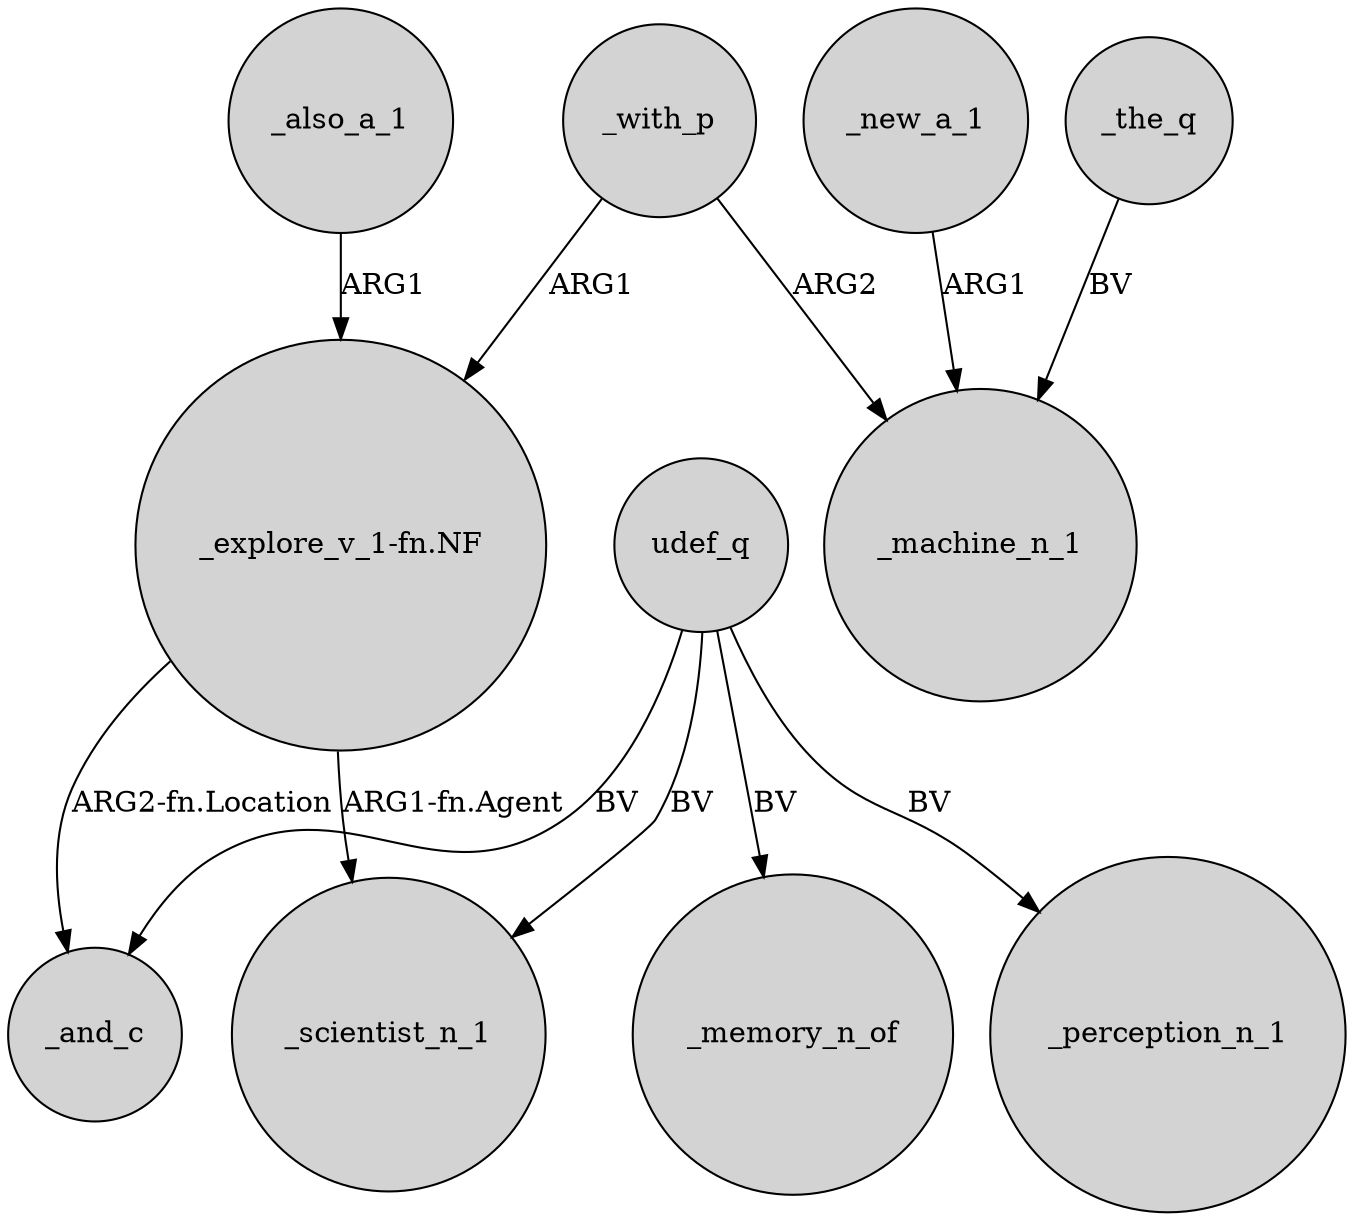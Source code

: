 digraph {
	node [shape=circle style=filled]
	_with_p -> _machine_n_1 [label=ARG2]
	_the_q -> _machine_n_1 [label=BV]
	_new_a_1 -> _machine_n_1 [label=ARG1]
	udef_q -> _perception_n_1 [label=BV]
	udef_q -> _scientist_n_1 [label=BV]
	"_explore_v_1-fn.NF" -> _and_c [label="ARG2-fn.Location"]
	_with_p -> "_explore_v_1-fn.NF" [label=ARG1]
	"_explore_v_1-fn.NF" -> _scientist_n_1 [label="ARG1-fn.Agent"]
	udef_q -> _and_c [label=BV]
	udef_q -> _memory_n_of [label=BV]
	_also_a_1 -> "_explore_v_1-fn.NF" [label=ARG1]
}
